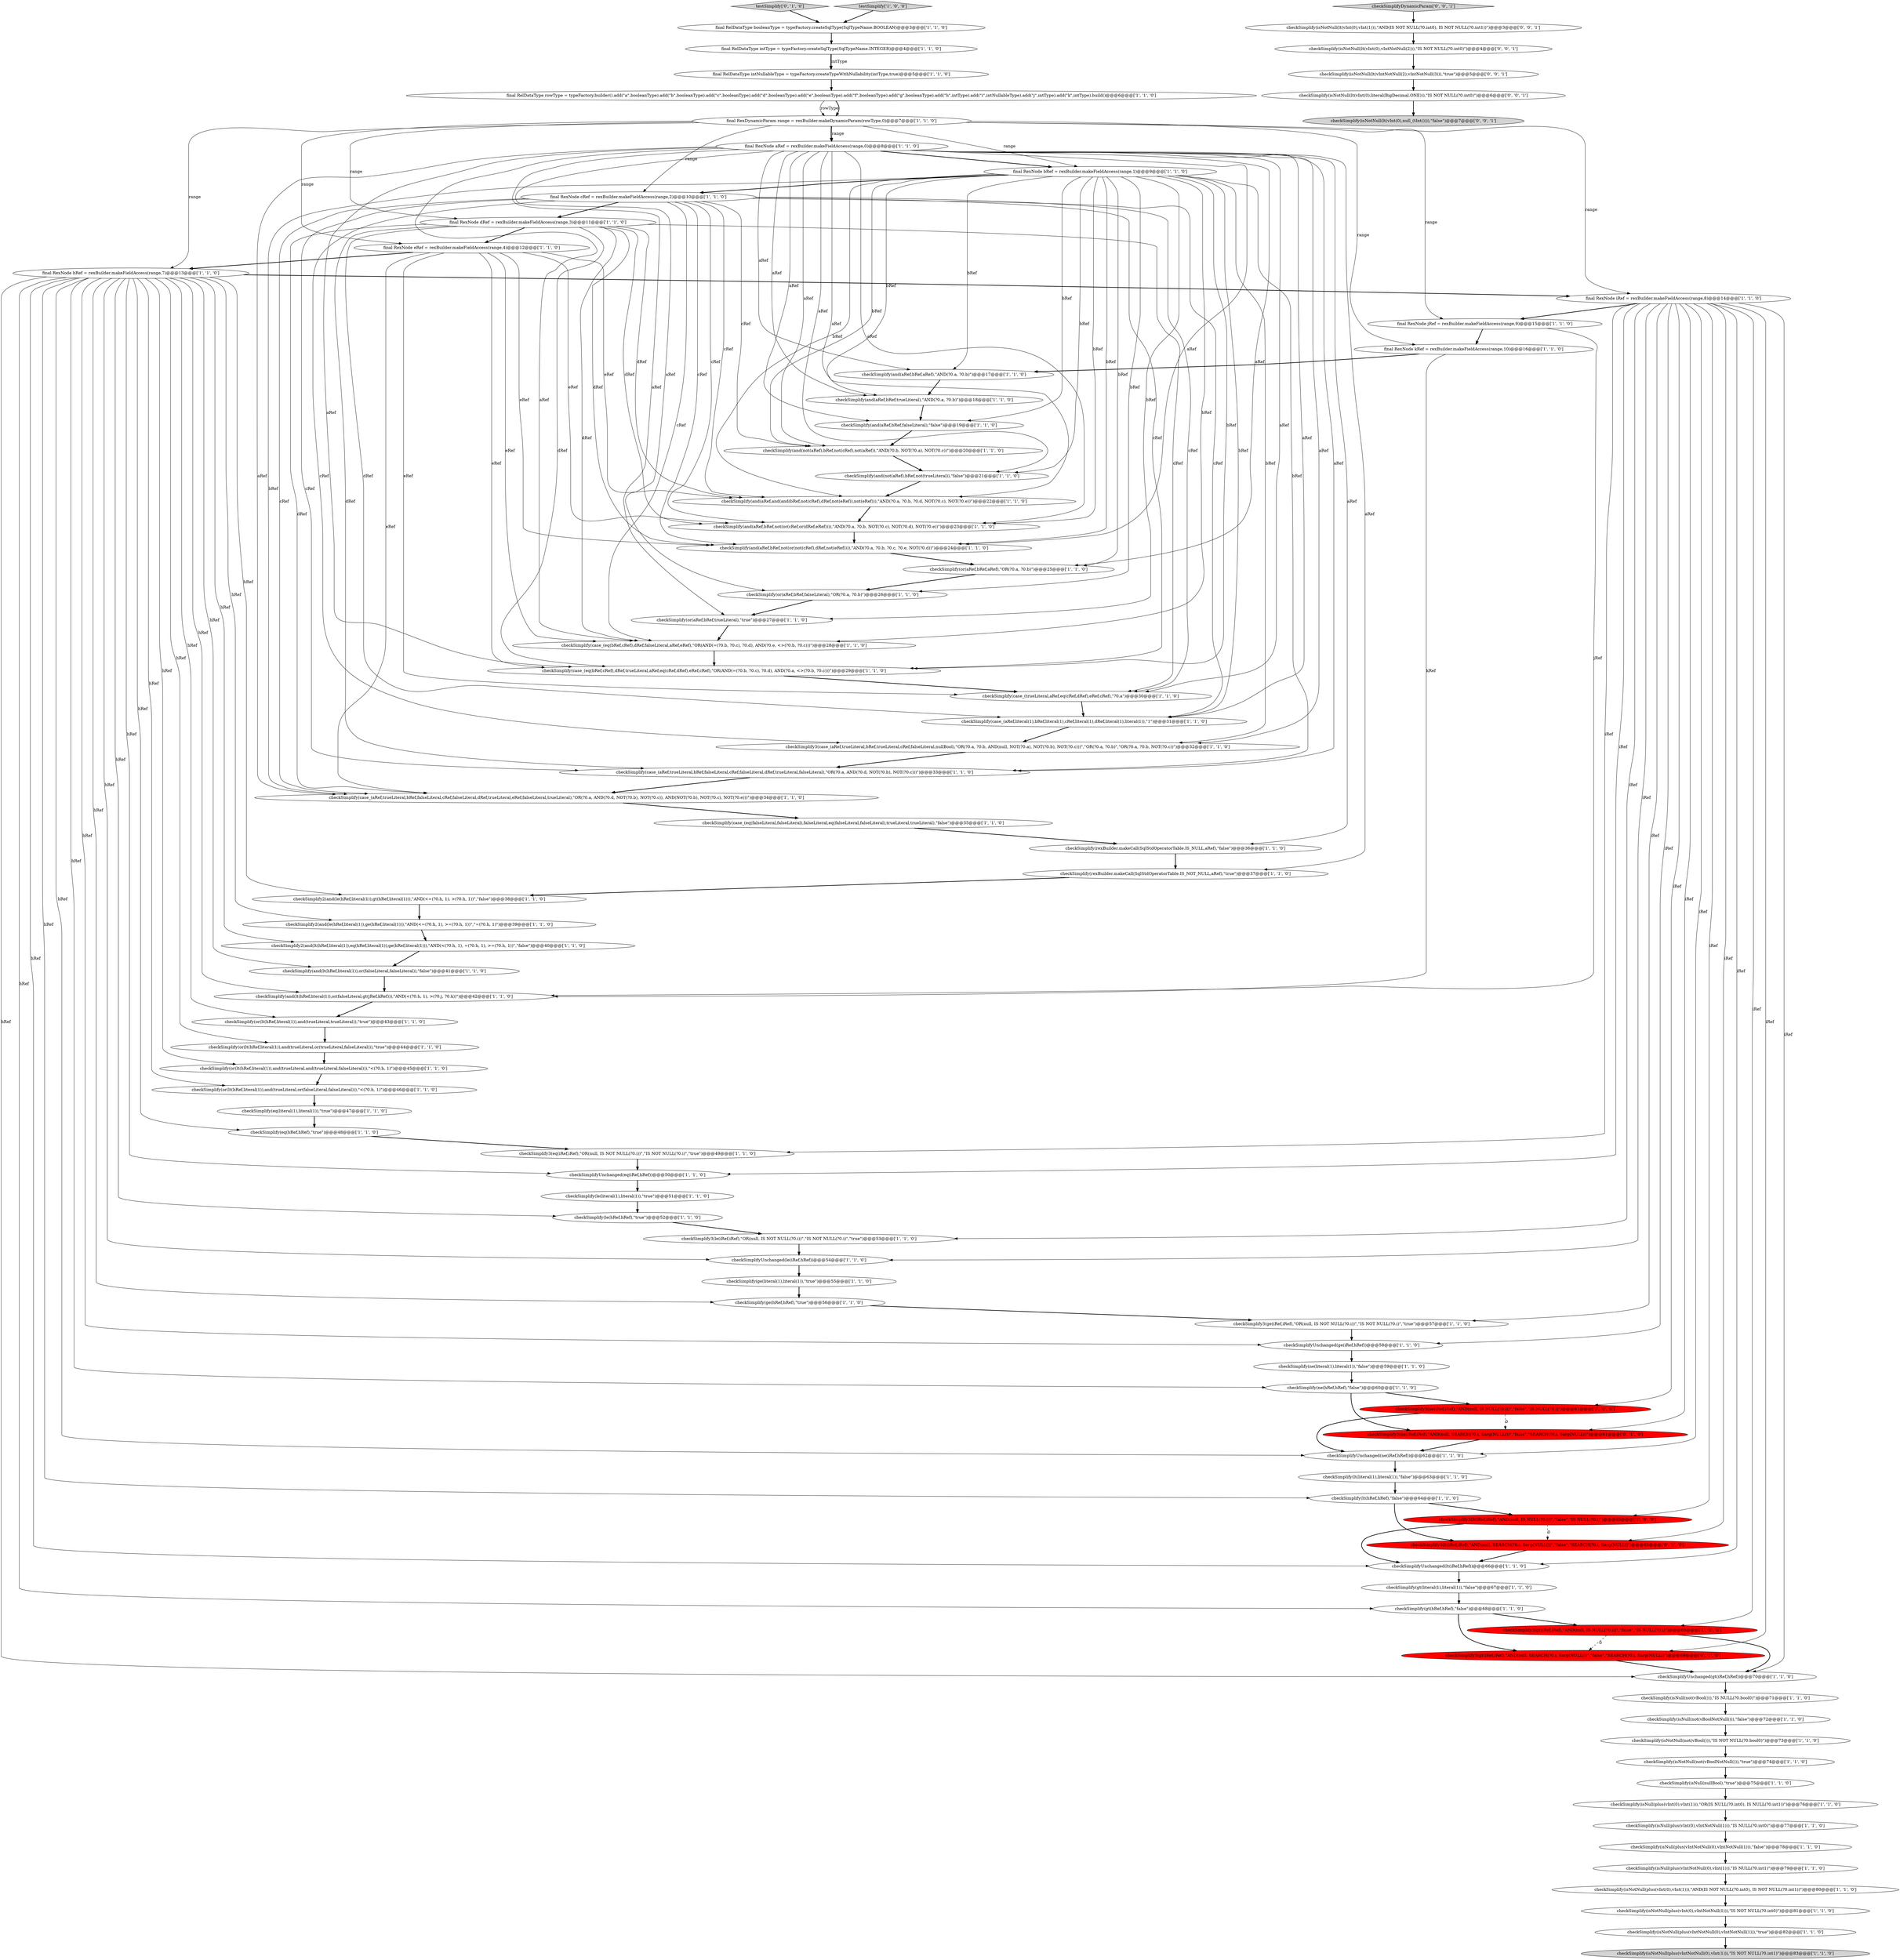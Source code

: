 digraph {
80 [style = filled, label = "checkSimplify3(ne(iRef,iRef),\"AND(null, IS NULL(?0.i))\",\"false\",\"IS NULL(?0.i)\")@@@61@@@['1', '0', '0']", fillcolor = red, shape = ellipse image = "AAA1AAABBB1BBB"];
45 [style = filled, label = "checkSimplify(case_(aRef,trueLiteral,bRef,falseLiteral,cRef,falseLiteral,dRef,trueLiteral,falseLiteral),\"OR(?0.a, AND(?0.d, NOT(?0.b), NOT(?0.c)))\")@@@33@@@['1', '1', '0']", fillcolor = white, shape = ellipse image = "AAA0AAABBB1BBB"];
0 [style = filled, label = "checkSimplify2(and(le(hRef,literal(1)),ge(hRef,literal(1))),\"AND(<=(?0.h, 1), >=(?0.h, 1))\",\"=(?0.h, 1)\")@@@39@@@['1', '1', '0']", fillcolor = white, shape = ellipse image = "AAA0AAABBB1BBB"];
46 [style = filled, label = "checkSimplify(and(aRef,bRef,falseLiteral),\"false\")@@@19@@@['1', '1', '0']", fillcolor = white, shape = ellipse image = "AAA0AAABBB1BBB"];
5 [style = filled, label = "checkSimplify(or(aRef,bRef,aRef),\"OR(?0.a, ?0.b)\")@@@25@@@['1', '1', '0']", fillcolor = white, shape = ellipse image = "AAA0AAABBB1BBB"];
9 [style = filled, label = "final RexNode dRef = rexBuilder.makeFieldAccess(range,3)@@@11@@@['1', '1', '0']", fillcolor = white, shape = ellipse image = "AAA0AAABBB1BBB"];
62 [style = filled, label = "checkSimplify(rexBuilder.makeCall(SqlStdOperatorTable.IS_NOT_NULL,aRef),\"true\")@@@37@@@['1', '1', '0']", fillcolor = white, shape = ellipse image = "AAA0AAABBB1BBB"];
36 [style = filled, label = "final RexNode iRef = rexBuilder.makeFieldAccess(range,8)@@@14@@@['1', '1', '0']", fillcolor = white, shape = ellipse image = "AAA0AAABBB1BBB"];
47 [style = filled, label = "checkSimplify(or(lt(hRef,literal(1)),and(trueLiteral,or(trueLiteral,falseLiteral))),\"true\")@@@44@@@['1', '1', '0']", fillcolor = white, shape = ellipse image = "AAA0AAABBB1BBB"];
61 [style = filled, label = "checkSimplify(case_(aRef,literal(1),bRef,literal(1),cRef,literal(1),dRef,literal(1),literal(1)),\"1\")@@@31@@@['1', '1', '0']", fillcolor = white, shape = ellipse image = "AAA0AAABBB1BBB"];
35 [style = filled, label = "checkSimplify3(le(iRef,iRef),\"OR(null, IS NOT NULL(?0.i))\",\"IS NOT NULL(?0.i)\",\"true\")@@@53@@@['1', '1', '0']", fillcolor = white, shape = ellipse image = "AAA0AAABBB1BBB"];
76 [style = filled, label = "checkSimplify(eq(literal(1),literal(1)),\"true\")@@@47@@@['1', '1', '0']", fillcolor = white, shape = ellipse image = "AAA0AAABBB1BBB"];
50 [style = filled, label = "final RexNode bRef = rexBuilder.makeFieldAccess(range,1)@@@9@@@['1', '1', '0']", fillcolor = white, shape = ellipse image = "AAA0AAABBB1BBB"];
85 [style = filled, label = "testSimplify['0', '1', '0']", fillcolor = lightgray, shape = diamond image = "AAA0AAABBB2BBB"];
78 [style = filled, label = "checkSimplify(gt(literal(1),literal(1)),\"false\")@@@67@@@['1', '1', '0']", fillcolor = white, shape = ellipse image = "AAA0AAABBB1BBB"];
27 [style = filled, label = "checkSimplifyUnchanged(eq(iRef,hRef))@@@50@@@['1', '1', '0']", fillcolor = white, shape = ellipse image = "AAA0AAABBB1BBB"];
30 [style = filled, label = "testSimplify['1', '0', '0']", fillcolor = lightgray, shape = diamond image = "AAA0AAABBB1BBB"];
51 [style = filled, label = "checkSimplify2(and(le(hRef,literal(1)),gt(hRef,literal(1))),\"AND(<=(?0.h, 1), >(?0.h, 1))\",\"false\")@@@38@@@['1', '1', '0']", fillcolor = white, shape = ellipse image = "AAA0AAABBB1BBB"];
8 [style = filled, label = "checkSimplify3(case_(aRef,trueLiteral,bRef,trueLiteral,cRef,falseLiteral,nullBool),\"OR(?0.a, ?0.b, AND(null, NOT(?0.a), NOT(?0.b), NOT(?0.c)))\",\"OR(?0.a, ?0.b)\",\"OR(?0.a, ?0.b, NOT(?0.c))\")@@@32@@@['1', '1', '0']", fillcolor = white, shape = ellipse image = "AAA0AAABBB1BBB"];
65 [style = filled, label = "checkSimplify(ge(literal(1),literal(1)),\"true\")@@@55@@@['1', '1', '0']", fillcolor = white, shape = ellipse image = "AAA0AAABBB1BBB"];
33 [style = filled, label = "checkSimplify(or(lt(hRef,literal(1)),and(trueLiteral,trueLiteral)),\"true\")@@@43@@@['1', '1', '0']", fillcolor = white, shape = ellipse image = "AAA0AAABBB1BBB"];
4 [style = filled, label = "final RexNode kRef = rexBuilder.makeFieldAccess(range,10)@@@16@@@['1', '1', '0']", fillcolor = white, shape = ellipse image = "AAA0AAABBB1BBB"];
25 [style = filled, label = "final RelDataType intNullableType = typeFactory.createTypeWithNullability(intType,true)@@@5@@@['1', '1', '0']", fillcolor = white, shape = ellipse image = "AAA0AAABBB1BBB"];
66 [style = filled, label = "checkSimplify(case_(eq(falseLiteral,falseLiteral),falseLiteral,eq(falseLiteral,falseLiteral),trueLiteral,trueLiteral),\"false\")@@@35@@@['1', '1', '0']", fillcolor = white, shape = ellipse image = "AAA0AAABBB1BBB"];
24 [style = filled, label = "checkSimplifyUnchanged(gt(iRef,hRef))@@@70@@@['1', '1', '0']", fillcolor = white, shape = ellipse image = "AAA0AAABBB1BBB"];
16 [style = filled, label = "checkSimplify2(and(lt(hRef,literal(1)),eq(hRef,literal(1)),ge(hRef,literal(1))),\"AND(<(?0.h, 1), =(?0.h, 1), >=(?0.h, 1))\",\"false\")@@@40@@@['1', '1', '0']", fillcolor = white, shape = ellipse image = "AAA0AAABBB1BBB"];
58 [style = filled, label = "checkSimplify(eq(hRef,hRef),\"true\")@@@48@@@['1', '1', '0']", fillcolor = white, shape = ellipse image = "AAA0AAABBB1BBB"];
74 [style = filled, label = "checkSimplifyUnchanged(lt(iRef,hRef))@@@66@@@['1', '1', '0']", fillcolor = white, shape = ellipse image = "AAA0AAABBB1BBB"];
20 [style = filled, label = "checkSimplify(isNull(not(vBoolNotNull())),\"false\")@@@72@@@['1', '1', '0']", fillcolor = white, shape = ellipse image = "AAA0AAABBB1BBB"];
37 [style = filled, label = "checkSimplify(or(lt(hRef,literal(1)),and(trueLiteral,and(trueLiteral,falseLiteral))),\"<(?0.h, 1)\")@@@45@@@['1', '1', '0']", fillcolor = white, shape = ellipse image = "AAA0AAABBB1BBB"];
43 [style = filled, label = "checkSimplify(isNotNull(plus(vIntNotNull(0),vIntNotNull(1))),\"true\")@@@82@@@['1', '1', '0']", fillcolor = white, shape = ellipse image = "AAA0AAABBB1BBB"];
1 [style = filled, label = "final RexNode jRef = rexBuilder.makeFieldAccess(range,9)@@@15@@@['1', '1', '0']", fillcolor = white, shape = ellipse image = "AAA0AAABBB1BBB"];
54 [style = filled, label = "checkSimplify(isNotNull(not(vBoolNotNull())),\"true\")@@@74@@@['1', '1', '0']", fillcolor = white, shape = ellipse image = "AAA0AAABBB1BBB"];
11 [style = filled, label = "final RexNode cRef = rexBuilder.makeFieldAccess(range,2)@@@10@@@['1', '1', '0']", fillcolor = white, shape = ellipse image = "AAA0AAABBB1BBB"];
63 [style = filled, label = "checkSimplify(isNull(plus(vInt(0),vIntNotNull(1))),\"IS NULL(?0.int0)\")@@@77@@@['1', '1', '0']", fillcolor = white, shape = ellipse image = "AAA0AAABBB1BBB"];
31 [style = filled, label = "checkSimplify(isNotNull(plus(vInt(0),vInt(1))),\"AND(IS NOT NULL(?0.int0), IS NOT NULL(?0.int1))\")@@@80@@@['1', '1', '0']", fillcolor = white, shape = ellipse image = "AAA0AAABBB1BBB"];
2 [style = filled, label = "checkSimplify(and(not(aRef),bRef,not(cRef),not(aRef)),\"AND(?0.b, NOT(?0.a), NOT(?0.c))\")@@@20@@@['1', '1', '0']", fillcolor = white, shape = ellipse image = "AAA0AAABBB1BBB"];
52 [style = filled, label = "checkSimplify(and(lt(hRef,literal(1)),or(falseLiteral,falseLiteral)),\"false\")@@@41@@@['1', '1', '0']", fillcolor = white, shape = ellipse image = "AAA0AAABBB1BBB"];
86 [style = filled, label = "checkSimplify(isNotNull(lt(vIntNotNull(2),vIntNotNull(3))),\"true\")@@@5@@@['0', '0', '1']", fillcolor = white, shape = ellipse image = "AAA0AAABBB3BBB"];
64 [style = filled, label = "checkSimplify(isNull(plus(vIntNotNull(0),vInt(1))),\"IS NULL(?0.int1)\")@@@79@@@['1', '1', '0']", fillcolor = white, shape = ellipse image = "AAA0AAABBB1BBB"];
6 [style = filled, label = "checkSimplify(le(literal(1),literal(1)),\"true\")@@@51@@@['1', '1', '0']", fillcolor = white, shape = ellipse image = "AAA0AAABBB1BBB"];
40 [style = filled, label = "checkSimplifyUnchanged(ge(iRef,hRef))@@@58@@@['1', '1', '0']", fillcolor = white, shape = ellipse image = "AAA0AAABBB1BBB"];
32 [style = filled, label = "checkSimplify3(ge(iRef,iRef),\"OR(null, IS NOT NULL(?0.i))\",\"IS NOT NULL(?0.i)\",\"true\")@@@57@@@['1', '1', '0']", fillcolor = white, shape = ellipse image = "AAA0AAABBB1BBB"];
60 [style = filled, label = "final RexNode hRef = rexBuilder.makeFieldAccess(range,7)@@@13@@@['1', '1', '0']", fillcolor = white, shape = ellipse image = "AAA0AAABBB1BBB"];
84 [style = filled, label = "checkSimplify3(gt(iRef,iRef),\"AND(null, SEARCH(?0.i, Sarg(NULL())\",\"false\",\"SEARCH(?0.i, Sarg(NULL()\")@@@69@@@['0', '1', '0']", fillcolor = red, shape = ellipse image = "AAA1AAABBB2BBB"];
79 [style = filled, label = "checkSimplify(or(aRef,bRef,trueLiteral),\"true\")@@@27@@@['1', '1', '0']", fillcolor = white, shape = ellipse image = "AAA0AAABBB1BBB"];
77 [style = filled, label = "checkSimplify(ne(literal(1),literal(1)),\"false\")@@@59@@@['1', '1', '0']", fillcolor = white, shape = ellipse image = "AAA0AAABBB1BBB"];
81 [style = filled, label = "checkSimplify(isNotNull(plus(vIntNotNull(0),vInt(1))),\"IS NOT NULL(?0.int1)\")@@@83@@@['1', '1', '0']", fillcolor = lightgray, shape = ellipse image = "AAA0AAABBB1BBB"];
42 [style = filled, label = "checkSimplify(isNull(not(vBool())),\"IS NULL(?0.bool0)\")@@@71@@@['1', '1', '0']", fillcolor = white, shape = ellipse image = "AAA0AAABBB1BBB"];
12 [style = filled, label = "checkSimplify(and(aRef,bRef,not(or(cRef,or(dRef,eRef)))),\"AND(?0.a, ?0.b, NOT(?0.c), NOT(?0.d), NOT(?0.e))\")@@@23@@@['1', '1', '0']", fillcolor = white, shape = ellipse image = "AAA0AAABBB1BBB"];
68 [style = filled, label = "final RexNode aRef = rexBuilder.makeFieldAccess(range,0)@@@8@@@['1', '1', '0']", fillcolor = white, shape = ellipse image = "AAA0AAABBB1BBB"];
17 [style = filled, label = "checkSimplify(and(lt(hRef,literal(1)),or(falseLiteral,gt(jRef,kRef))),\"AND(<(?0.h, 1), >(?0.j, ?0.k))\")@@@42@@@['1', '1', '0']", fillcolor = white, shape = ellipse image = "AAA0AAABBB1BBB"];
34 [style = filled, label = "checkSimplify(case_(eq(bRef,cRef),dRef,falseLiteral,aRef,eRef),\"OR(AND(=(?0.b, ?0.c), ?0.d), AND(?0.e, <>(?0.b, ?0.c)))\")@@@28@@@['1', '1', '0']", fillcolor = white, shape = ellipse image = "AAA0AAABBB1BBB"];
89 [style = filled, label = "checkSimplify(isNotNull(lt(vInt(0),vIntNotNull(2))),\"IS NOT NULL(?0.int0)\")@@@4@@@['0', '0', '1']", fillcolor = white, shape = ellipse image = "AAA0AAABBB3BBB"];
22 [style = filled, label = "final RelDataType rowType = typeFactory.builder().add(\"a\",booleanType).add(\"b\",booleanType).add(\"c\",booleanType).add(\"d\",booleanType).add(\"e\",booleanType).add(\"f\",booleanType).add(\"g\",booleanType).add(\"h\",intType).add(\"i\",intNullableType).add(\"j\",intType).add(\"k\",intType).build()@@@6@@@['1', '1', '0']", fillcolor = white, shape = ellipse image = "AAA0AAABBB1BBB"];
39 [style = filled, label = "checkSimplify(case_(aRef,trueLiteral,bRef,falseLiteral,cRef,falseLiteral,dRef,trueLiteral,eRef,falseLiteral,trueLiteral),\"OR(?0.a, AND(?0.d, NOT(?0.b), NOT(?0.c)), AND(NOT(?0.b), NOT(?0.c), NOT(?0.e)))\")@@@34@@@['1', '1', '0']", fillcolor = white, shape = ellipse image = "AAA0AAABBB1BBB"];
28 [style = filled, label = "checkSimplifyUnchanged(le(iRef,hRef))@@@54@@@['1', '1', '0']", fillcolor = white, shape = ellipse image = "AAA0AAABBB1BBB"];
56 [style = filled, label = "checkSimplify(le(hRef,hRef),\"true\")@@@52@@@['1', '1', '0']", fillcolor = white, shape = ellipse image = "AAA0AAABBB1BBB"];
69 [style = filled, label = "checkSimplify(and(aRef,bRef,trueLiteral),\"AND(?0.a, ?0.b)\")@@@18@@@['1', '1', '0']", fillcolor = white, shape = ellipse image = "AAA0AAABBB1BBB"];
13 [style = filled, label = "checkSimplify(isNull(plus(vInt(0),vInt(1))),\"OR(IS NULL(?0.int0), IS NULL(?0.int1))\")@@@76@@@['1', '1', '0']", fillcolor = white, shape = ellipse image = "AAA0AAABBB1BBB"];
14 [style = filled, label = "checkSimplify3(gt(iRef,iRef),\"AND(null, IS NULL(?0.i))\",\"false\",\"IS NULL(?0.i)\")@@@69@@@['1', '0', '0']", fillcolor = red, shape = ellipse image = "AAA1AAABBB1BBB"];
44 [style = filled, label = "checkSimplify(ge(hRef,hRef),\"true\")@@@56@@@['1', '1', '0']", fillcolor = white, shape = ellipse image = "AAA0AAABBB1BBB"];
88 [style = filled, label = "checkSimplify(isNotNull(lt(vInt(0),vInt(1))),\"AND(IS NOT NULL(?0.int0), IS NOT NULL(?0.int1))\")@@@3@@@['0', '0', '1']", fillcolor = white, shape = ellipse image = "AAA0AAABBB3BBB"];
49 [style = filled, label = "checkSimplify(isNull(plus(vIntNotNull(0),vIntNotNull(1))),\"false\")@@@78@@@['1', '1', '0']", fillcolor = white, shape = ellipse image = "AAA0AAABBB1BBB"];
87 [style = filled, label = "checkSimplify(isNotNull(lt(vInt(0),literal(BigDecimal.ONE))),\"IS NOT NULL(?0.int0)\")@@@6@@@['0', '0', '1']", fillcolor = white, shape = ellipse image = "AAA0AAABBB3BBB"];
59 [style = filled, label = "checkSimplify3(lt(iRef,iRef),\"AND(null, IS NULL(?0.i))\",\"false\",\"IS NULL(?0.i)\")@@@65@@@['1', '0', '0']", fillcolor = red, shape = ellipse image = "AAA1AAABBB1BBB"];
91 [style = filled, label = "checkSimplifyDynamicParam['0', '0', '1']", fillcolor = lightgray, shape = diamond image = "AAA0AAABBB3BBB"];
90 [style = filled, label = "checkSimplify(isNotNull(lt(vInt(0),null_(tInt()))),\"false\")@@@7@@@['0', '0', '1']", fillcolor = lightgray, shape = ellipse image = "AAA0AAABBB3BBB"];
38 [style = filled, label = "checkSimplify(case_(trueLiteral,aRef,eq(cRef,dRef),eRef,cRef),\"?0.a\")@@@30@@@['1', '1', '0']", fillcolor = white, shape = ellipse image = "AAA0AAABBB1BBB"];
18 [style = filled, label = "final RelDataType intType = typeFactory.createSqlType(SqlTypeName.INTEGER)@@@4@@@['1', '1', '0']", fillcolor = white, shape = ellipse image = "AAA0AAABBB1BBB"];
55 [style = filled, label = "final RexNode eRef = rexBuilder.makeFieldAccess(range,4)@@@12@@@['1', '1', '0']", fillcolor = white, shape = ellipse image = "AAA0AAABBB1BBB"];
15 [style = filled, label = "checkSimplify(and(aRef,bRef,aRef),\"AND(?0.a, ?0.b)\")@@@17@@@['1', '1', '0']", fillcolor = white, shape = ellipse image = "AAA0AAABBB1BBB"];
82 [style = filled, label = "checkSimplify3(lt(iRef,iRef),\"AND(null, SEARCH(?0.i, Sarg(NULL())\",\"false\",\"SEARCH(?0.i, Sarg(NULL()\")@@@65@@@['0', '1', '0']", fillcolor = red, shape = ellipse image = "AAA1AAABBB2BBB"];
75 [style = filled, label = "checkSimplify(isNull(nullBool),\"true\")@@@75@@@['1', '1', '0']", fillcolor = white, shape = ellipse image = "AAA0AAABBB1BBB"];
67 [style = filled, label = "checkSimplify(or(lt(hRef,literal(1)),and(trueLiteral,or(falseLiteral,falseLiteral))),\"<(?0.h, 1)\")@@@46@@@['1', '1', '0']", fillcolor = white, shape = ellipse image = "AAA0AAABBB1BBB"];
41 [style = filled, label = "checkSimplify(case_(eq(bRef,cRef),dRef,trueLiteral,aRef,eq(cRef,dRef),eRef,cRef),\"OR(AND(=(?0.b, ?0.c), ?0.d), AND(?0.a, <>(?0.b, ?0.c)))\")@@@29@@@['1', '1', '0']", fillcolor = white, shape = ellipse image = "AAA0AAABBB1BBB"];
7 [style = filled, label = "checkSimplify(lt(hRef,hRef),\"false\")@@@64@@@['1', '1', '0']", fillcolor = white, shape = ellipse image = "AAA0AAABBB1BBB"];
73 [style = filled, label = "checkSimplify(gt(hRef,hRef),\"false\")@@@68@@@['1', '1', '0']", fillcolor = white, shape = ellipse image = "AAA0AAABBB1BBB"];
70 [style = filled, label = "checkSimplify(rexBuilder.makeCall(SqlStdOperatorTable.IS_NULL,aRef),\"false\")@@@36@@@['1', '1', '0']", fillcolor = white, shape = ellipse image = "AAA0AAABBB1BBB"];
57 [style = filled, label = "checkSimplify(and(not(aRef),bRef,not(trueLiteral)),\"false\")@@@21@@@['1', '1', '0']", fillcolor = white, shape = ellipse image = "AAA0AAABBB1BBB"];
48 [style = filled, label = "checkSimplify3(eq(iRef,iRef),\"OR(null, IS NOT NULL(?0.i))\",\"IS NOT NULL(?0.i)\",\"true\")@@@49@@@['1', '1', '0']", fillcolor = white, shape = ellipse image = "AAA0AAABBB1BBB"];
29 [style = filled, label = "checkSimplify(ne(hRef,hRef),\"false\")@@@60@@@['1', '1', '0']", fillcolor = white, shape = ellipse image = "AAA0AAABBB1BBB"];
83 [style = filled, label = "checkSimplify3(ne(iRef,iRef),\"AND(null, SEARCH(?0.i, Sarg(NULL())\",\"false\",\"SEARCH(?0.i, Sarg(NULL()\")@@@61@@@['0', '1', '0']", fillcolor = red, shape = ellipse image = "AAA1AAABBB2BBB"];
71 [style = filled, label = "checkSimplify(and(aRef,and(and(bRef,not(cRef),dRef,not(eRef)),not(eRef))),\"AND(?0.a, ?0.b, ?0.d, NOT(?0.c), NOT(?0.e))\")@@@22@@@['1', '1', '0']", fillcolor = white, shape = ellipse image = "AAA0AAABBB1BBB"];
21 [style = filled, label = "checkSimplify(isNotNull(plus(vInt(0),vIntNotNull(1))),\"IS NOT NULL(?0.int0)\")@@@81@@@['1', '1', '0']", fillcolor = white, shape = ellipse image = "AAA0AAABBB1BBB"];
72 [style = filled, label = "checkSimplify(and(aRef,bRef,not(or(not(cRef),dRef,not(eRef)))),\"AND(?0.a, ?0.b, ?0.c, ?0.e, NOT(?0.d))\")@@@24@@@['1', '1', '0']", fillcolor = white, shape = ellipse image = "AAA0AAABBB1BBB"];
10 [style = filled, label = "checkSimplify(isNotNull(not(vBool())),\"IS NOT NULL(?0.bool0)\")@@@73@@@['1', '1', '0']", fillcolor = white, shape = ellipse image = "AAA0AAABBB1BBB"];
53 [style = filled, label = "checkSimplifyUnchanged(ne(iRef,hRef))@@@62@@@['1', '1', '0']", fillcolor = white, shape = ellipse image = "AAA0AAABBB1BBB"];
23 [style = filled, label = "final RexDynamicParam range = rexBuilder.makeDynamicParam(rowType,0)@@@7@@@['1', '1', '0']", fillcolor = white, shape = ellipse image = "AAA0AAABBB1BBB"];
3 [style = filled, label = "final RelDataType booleanType = typeFactory.createSqlType(SqlTypeName.BOOLEAN)@@@3@@@['1', '1', '0']", fillcolor = white, shape = ellipse image = "AAA0AAABBB1BBB"];
26 [style = filled, label = "checkSimplify(or(aRef,bRef,falseLiteral),\"OR(?0.a, ?0.b)\")@@@26@@@['1', '1', '0']", fillcolor = white, shape = ellipse image = "AAA0AAABBB1BBB"];
19 [style = filled, label = "checkSimplify(lt(literal(1),literal(1)),\"false\")@@@63@@@['1', '1', '0']", fillcolor = white, shape = ellipse image = "AAA0AAABBB1BBB"];
9->45 [style = solid, label="dRef"];
14->24 [style = bold, label=""];
22->23 [style = solid, label="rowType"];
50->12 [style = solid, label="bRef"];
16->52 [style = bold, label=""];
11->34 [style = solid, label="cRef"];
25->22 [style = bold, label=""];
50->57 [style = solid, label="bRef"];
69->46 [style = bold, label=""];
68->50 [style = bold, label=""];
46->2 [style = bold, label=""];
10->54 [style = bold, label=""];
21->43 [style = bold, label=""];
4->15 [style = bold, label=""];
60->51 [style = solid, label="hRef"];
11->72 [style = solid, label="cRef"];
23->68 [style = bold, label=""];
9->41 [style = solid, label="dRef"];
43->81 [style = bold, label=""];
47->37 [style = bold, label=""];
31->21 [style = bold, label=""];
50->5 [style = solid, label="bRef"];
60->44 [style = solid, label="hRef"];
11->9 [style = bold, label=""];
36->35 [style = solid, label="iRef"];
48->27 [style = bold, label=""];
68->26 [style = solid, label="aRef"];
68->72 [style = solid, label="aRef"];
9->72 [style = solid, label="dRef"];
55->12 [style = solid, label="eRef"];
36->74 [style = solid, label="iRef"];
3->18 [style = bold, label=""];
55->38 [style = solid, label="eRef"];
80->83 [style = dashed, label="0"];
53->19 [style = bold, label=""];
64->31 [style = bold, label=""];
11->38 [style = solid, label="cRef"];
82->74 [style = bold, label=""];
60->58 [style = solid, label="hRef"];
11->61 [style = solid, label="cRef"];
36->83 [style = solid, label="iRef"];
23->50 [style = solid, label="range"];
23->9 [style = solid, label="range"];
11->8 [style = solid, label="cRef"];
23->1 [style = solid, label="range"];
28->65 [style = bold, label=""];
68->57 [style = solid, label="aRef"];
68->38 [style = solid, label="aRef"];
36->82 [style = solid, label="iRef"];
13->63 [style = bold, label=""];
68->12 [style = solid, label="aRef"];
55->60 [style = bold, label=""];
4->17 [style = solid, label="kRef"];
49->64 [style = bold, label=""];
1->4 [style = bold, label=""];
68->2 [style = solid, label="aRef"];
91->88 [style = bold, label=""];
74->78 [style = bold, label=""];
60->24 [style = solid, label="hRef"];
11->12 [style = solid, label="cRef"];
60->40 [style = solid, label="hRef"];
50->69 [style = solid, label="bRef"];
51->0 [style = bold, label=""];
57->71 [style = bold, label=""];
36->27 [style = solid, label="iRef"];
29->80 [style = bold, label=""];
68->34 [style = solid, label="aRef"];
73->84 [style = bold, label=""];
50->8 [style = solid, label="bRef"];
36->24 [style = solid, label="iRef"];
22->23 [style = bold, label=""];
11->71 [style = solid, label="cRef"];
50->71 [style = solid, label="bRef"];
35->28 [style = bold, label=""];
36->59 [style = solid, label="iRef"];
33->47 [style = bold, label=""];
85->3 [style = bold, label=""];
36->80 [style = solid, label="iRef"];
61->8 [style = bold, label=""];
39->66 [style = bold, label=""];
44->32 [style = bold, label=""];
9->12 [style = solid, label="dRef"];
60->67 [style = solid, label="hRef"];
18->25 [style = bold, label=""];
41->38 [style = bold, label=""];
11->39 [style = solid, label="cRef"];
9->61 [style = solid, label="dRef"];
7->82 [style = bold, label=""];
23->68 [style = solid, label="range"];
60->74 [style = solid, label="hRef"];
78->73 [style = bold, label=""];
60->37 [style = solid, label="hRef"];
0->16 [style = bold, label=""];
66->70 [style = bold, label=""];
68->46 [style = solid, label="aRef"];
68->71 [style = solid, label="aRef"];
50->15 [style = solid, label="bRef"];
50->46 [style = solid, label="bRef"];
62->51 [style = bold, label=""];
50->72 [style = solid, label="bRef"];
50->41 [style = solid, label="bRef"];
60->73 [style = solid, label="hRef"];
50->2 [style = solid, label="bRef"];
60->56 [style = solid, label="hRef"];
89->86 [style = bold, label=""];
68->70 [style = solid, label="aRef"];
11->45 [style = solid, label="cRef"];
60->53 [style = solid, label="hRef"];
36->53 [style = solid, label="iRef"];
5->26 [style = bold, label=""];
87->90 [style = bold, label=""];
84->24 [style = bold, label=""];
68->5 [style = solid, label="aRef"];
23->4 [style = solid, label="range"];
9->38 [style = solid, label="dRef"];
36->32 [style = solid, label="iRef"];
68->8 [style = solid, label="aRef"];
80->53 [style = bold, label=""];
56->35 [style = bold, label=""];
55->41 [style = solid, label="eRef"];
59->82 [style = dashed, label="0"];
54->75 [style = bold, label=""];
2->57 [style = bold, label=""];
58->48 [style = bold, label=""];
6->56 [style = bold, label=""];
83->53 [style = bold, label=""];
60->29 [style = solid, label="hRef"];
11->2 [style = solid, label="cRef"];
30->3 [style = bold, label=""];
73->14 [style = bold, label=""];
8->45 [style = bold, label=""];
32->40 [style = bold, label=""];
60->36 [style = bold, label=""];
65->44 [style = bold, label=""];
68->61 [style = solid, label="aRef"];
12->72 [style = bold, label=""];
7->59 [style = bold, label=""];
55->71 [style = solid, label="eRef"];
68->45 [style = solid, label="aRef"];
60->7 [style = solid, label="hRef"];
45->39 [style = bold, label=""];
67->76 [style = bold, label=""];
37->67 [style = bold, label=""];
24->42 [style = bold, label=""];
50->45 [style = solid, label="bRef"];
75->13 [style = bold, label=""];
55->72 [style = solid, label="eRef"];
60->16 [style = solid, label="hRef"];
68->15 [style = solid, label="aRef"];
60->27 [style = solid, label="hRef"];
29->83 [style = bold, label=""];
50->61 [style = solid, label="bRef"];
15->69 [style = bold, label=""];
60->52 [style = solid, label="hRef"];
50->79 [style = solid, label="bRef"];
60->33 [style = solid, label="hRef"];
1->17 [style = solid, label="jRef"];
63->49 [style = bold, label=""];
42->20 [style = bold, label=""];
88->89 [style = bold, label=""];
70->62 [style = bold, label=""];
50->34 [style = solid, label="bRef"];
50->39 [style = solid, label="bRef"];
68->62 [style = solid, label="aRef"];
11->41 [style = solid, label="cRef"];
55->34 [style = solid, label="eRef"];
36->28 [style = solid, label="iRef"];
40->77 [style = bold, label=""];
23->60 [style = solid, label="range"];
79->34 [style = bold, label=""];
34->41 [style = bold, label=""];
17->33 [style = bold, label=""];
55->39 [style = solid, label="eRef"];
71->12 [style = bold, label=""];
38->61 [style = bold, label=""];
59->74 [style = bold, label=""];
52->17 [style = bold, label=""];
72->5 [style = bold, label=""];
36->1 [style = bold, label=""];
27->6 [style = bold, label=""];
9->39 [style = solid, label="dRef"];
20->10 [style = bold, label=""];
9->55 [style = bold, label=""];
86->87 [style = bold, label=""];
60->0 [style = solid, label="hRef"];
23->55 [style = solid, label="range"];
68->79 [style = solid, label="aRef"];
68->41 [style = solid, label="aRef"];
9->34 [style = solid, label="dRef"];
60->28 [style = solid, label="hRef"];
50->11 [style = bold, label=""];
23->36 [style = solid, label="range"];
36->48 [style = solid, label="iRef"];
36->84 [style = solid, label="iRef"];
68->39 [style = solid, label="aRef"];
18->25 [style = solid, label="intType"];
9->71 [style = solid, label="dRef"];
14->84 [style = dashed, label="0"];
36->14 [style = solid, label="iRef"];
36->40 [style = solid, label="iRef"];
26->79 [style = bold, label=""];
76->58 [style = bold, label=""];
60->17 [style = solid, label="hRef"];
19->7 [style = bold, label=""];
77->29 [style = bold, label=""];
60->47 [style = solid, label="hRef"];
23->11 [style = solid, label="range"];
68->69 [style = solid, label="aRef"];
50->26 [style = solid, label="bRef"];
}
